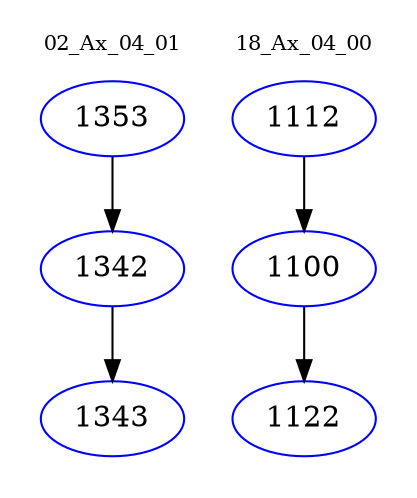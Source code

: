 digraph{
subgraph cluster_0 {
color = white
label = "02_Ax_04_01";
fontsize=10;
T0_1353 [label="1353", color="blue"]
T0_1353 -> T0_1342 [color="black"]
T0_1342 [label="1342", color="blue"]
T0_1342 -> T0_1343 [color="black"]
T0_1343 [label="1343", color="blue"]
}
subgraph cluster_1 {
color = white
label = "18_Ax_04_00";
fontsize=10;
T1_1112 [label="1112", color="blue"]
T1_1112 -> T1_1100 [color="black"]
T1_1100 [label="1100", color="blue"]
T1_1100 -> T1_1122 [color="black"]
T1_1122 [label="1122", color="blue"]
}
}
